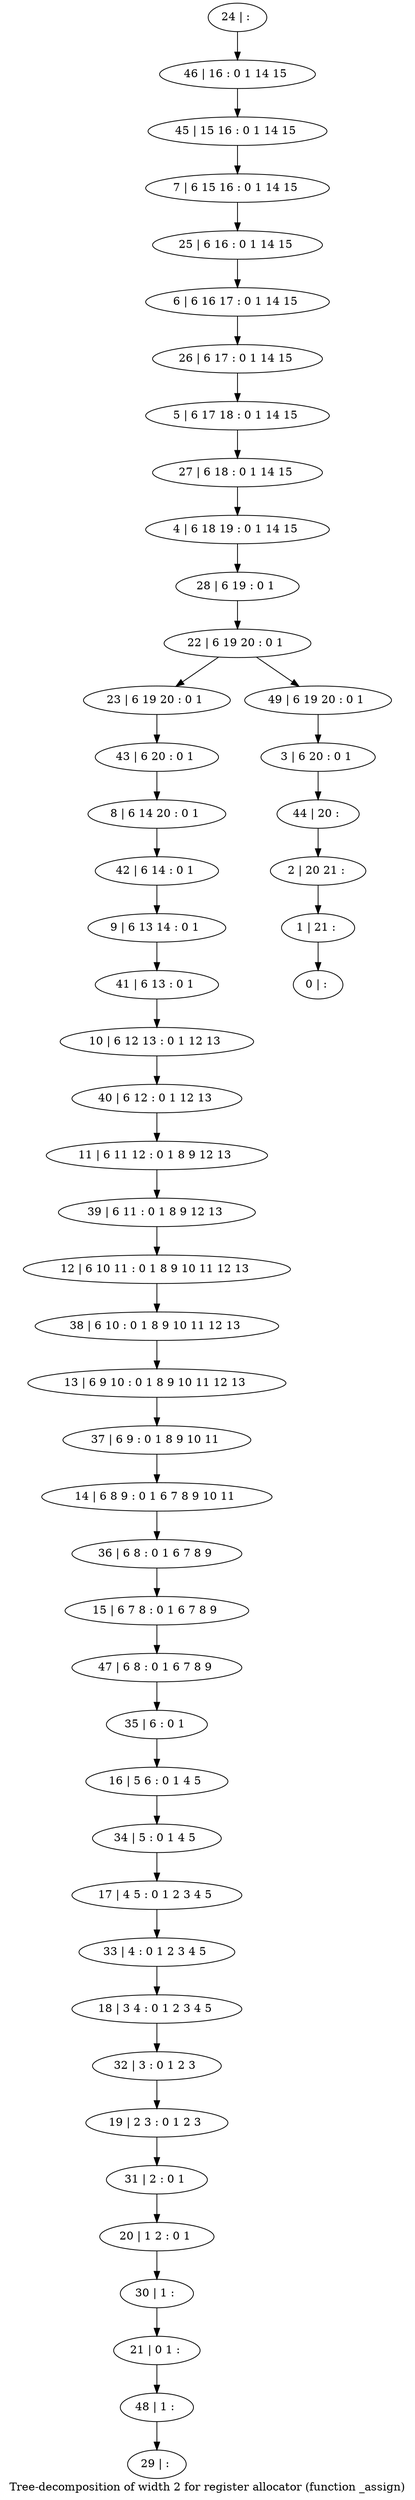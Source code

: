 digraph G {
graph [label="Tree-decomposition of width 2 for register allocator (function _assign)"]
0[label="0 | : "];
1[label="1 | 21 : "];
2[label="2 | 20 21 : "];
3[label="3 | 6 20 : 0 1 "];
4[label="4 | 6 18 19 : 0 1 14 15 "];
5[label="5 | 6 17 18 : 0 1 14 15 "];
6[label="6 | 6 16 17 : 0 1 14 15 "];
7[label="7 | 6 15 16 : 0 1 14 15 "];
8[label="8 | 6 14 20 : 0 1 "];
9[label="9 | 6 13 14 : 0 1 "];
10[label="10 | 6 12 13 : 0 1 12 13 "];
11[label="11 | 6 11 12 : 0 1 8 9 12 13 "];
12[label="12 | 6 10 11 : 0 1 8 9 10 11 12 13 "];
13[label="13 | 6 9 10 : 0 1 8 9 10 11 12 13 "];
14[label="14 | 6 8 9 : 0 1 6 7 8 9 10 11 "];
15[label="15 | 6 7 8 : 0 1 6 7 8 9 "];
16[label="16 | 5 6 : 0 1 4 5 "];
17[label="17 | 4 5 : 0 1 2 3 4 5 "];
18[label="18 | 3 4 : 0 1 2 3 4 5 "];
19[label="19 | 2 3 : 0 1 2 3 "];
20[label="20 | 1 2 : 0 1 "];
21[label="21 | 0 1 : "];
22[label="22 | 6 19 20 : 0 1 "];
23[label="23 | 6 19 20 : 0 1 "];
24[label="24 | : "];
25[label="25 | 6 16 : 0 1 14 15 "];
26[label="26 | 6 17 : 0 1 14 15 "];
27[label="27 | 6 18 : 0 1 14 15 "];
28[label="28 | 6 19 : 0 1 "];
29[label="29 | : "];
30[label="30 | 1 : "];
31[label="31 | 2 : 0 1 "];
32[label="32 | 3 : 0 1 2 3 "];
33[label="33 | 4 : 0 1 2 3 4 5 "];
34[label="34 | 5 : 0 1 4 5 "];
35[label="35 | 6 : 0 1 "];
36[label="36 | 6 8 : 0 1 6 7 8 9 "];
37[label="37 | 6 9 : 0 1 8 9 10 11 "];
38[label="38 | 6 10 : 0 1 8 9 10 11 12 13 "];
39[label="39 | 6 11 : 0 1 8 9 12 13 "];
40[label="40 | 6 12 : 0 1 12 13 "];
41[label="41 | 6 13 : 0 1 "];
42[label="42 | 6 14 : 0 1 "];
43[label="43 | 6 20 : 0 1 "];
44[label="44 | 20 : "];
45[label="45 | 15 16 : 0 1 14 15 "];
46[label="46 | 16 : 0 1 14 15 "];
47[label="47 | 6 8 : 0 1 6 7 8 9 "];
48[label="48 | 1 : "];
49[label="49 | 6 19 20 : 0 1 "];
30->21 ;
20->30 ;
31->20 ;
19->31 ;
32->19 ;
18->32 ;
33->18 ;
17->33 ;
34->17 ;
16->34 ;
35->16 ;
36->15 ;
14->36 ;
37->14 ;
13->37 ;
38->13 ;
12->38 ;
39->12 ;
11->39 ;
40->11 ;
10->40 ;
41->10 ;
9->41 ;
42->9 ;
8->42 ;
43->8 ;
23->43 ;
47->35 ;
15->47 ;
48->29 ;
21->48 ;
24->46 ;
46->45 ;
45->7 ;
7->25 ;
25->6 ;
6->26 ;
26->5 ;
5->27 ;
27->4 ;
4->28 ;
28->22 ;
3->44 ;
44->2 ;
2->1 ;
1->0 ;
49->3 ;
22->23 ;
22->49 ;
}
